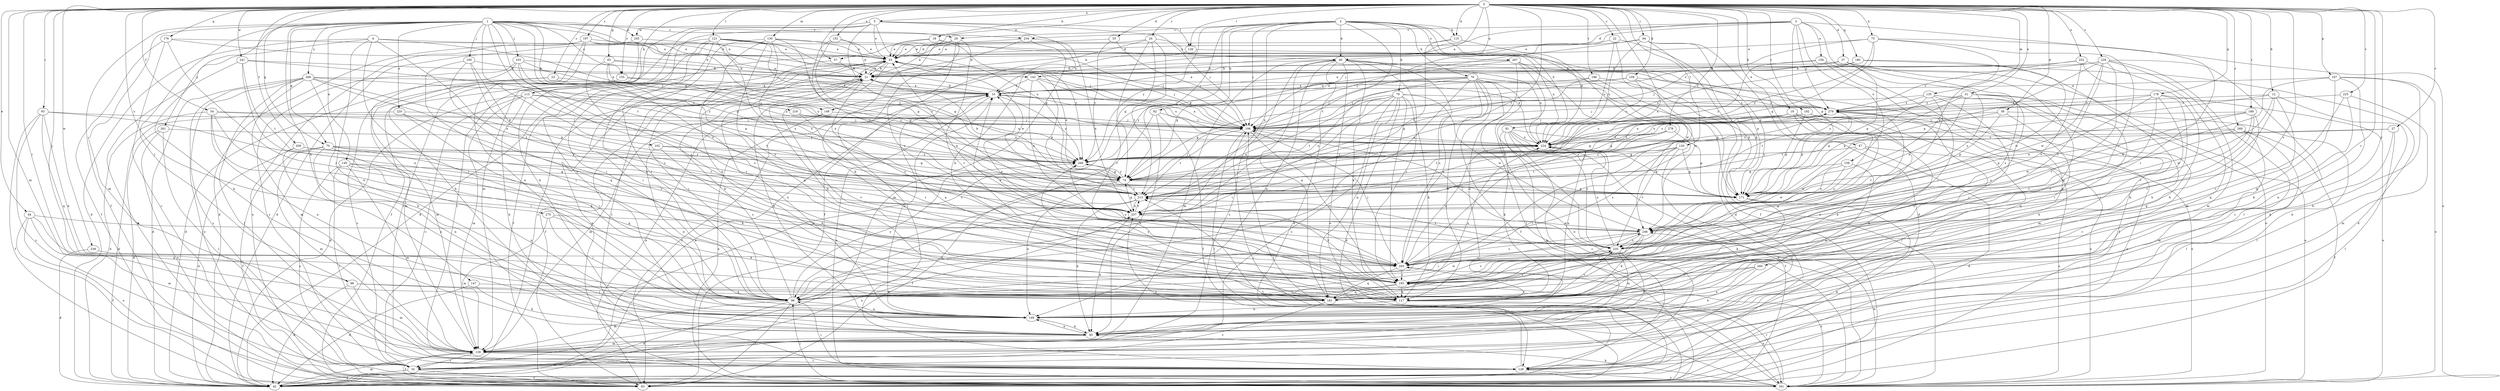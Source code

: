 strict digraph  {
0;
1;
2;
3;
4;
5;
10;
12;
18;
19;
21;
22;
23;
24;
27;
29;
32;
33;
37;
39;
40;
42;
44;
47;
51;
53;
54;
57;
63;
65;
70;
74;
75;
76;
79;
81;
82;
85;
93;
94;
96;
98;
100;
102;
103;
106;
109;
113;
115;
117;
120;
121;
126;
128;
130;
135;
139;
143;
145;
147;
148;
149;
152;
155;
158;
159;
161;
167;
171;
176;
178;
180;
181;
182;
186;
189;
193;
197;
203;
209;
213;
216;
220;
224;
225;
228;
234;
235;
238;
241;
245;
246;
252;
257;
260;
261;
266;
267;
268;
269;
275;
278;
279;
0 -> 5  [label=a];
0 -> 10  [label=a];
0 -> 12  [label=b];
0 -> 18  [label=b];
0 -> 19  [label=b];
0 -> 22  [label=c];
0 -> 23  [label=c];
0 -> 24  [label=c];
0 -> 27  [label=c];
0 -> 33  [label=d];
0 -> 37  [label=d];
0 -> 39  [label=d];
0 -> 44  [label=e];
0 -> 47  [label=e];
0 -> 51  [label=e];
0 -> 53  [label=e];
0 -> 54  [label=f];
0 -> 57  [label=f];
0 -> 65  [label=g];
0 -> 70  [label=g];
0 -> 75  [label=h];
0 -> 93  [label=i];
0 -> 94  [label=i];
0 -> 96  [label=i];
0 -> 98  [label=j];
0 -> 109  [label=k];
0 -> 113  [label=k];
0 -> 115  [label=k];
0 -> 120  [label=l];
0 -> 121  [label=l];
0 -> 126  [label=l];
0 -> 130  [label=m];
0 -> 135  [label=m];
0 -> 139  [label=m];
0 -> 143  [label=n];
0 -> 152  [label=o];
0 -> 155  [label=o];
0 -> 167  [label=p];
0 -> 176  [label=q];
0 -> 178  [label=q];
0 -> 180  [label=q];
0 -> 182  [label=r];
0 -> 186  [label=r];
0 -> 189  [label=r];
0 -> 193  [label=r];
0 -> 197  [label=s];
0 -> 203  [label=s];
0 -> 209  [label=t];
0 -> 213  [label=t];
0 -> 225  [label=v];
0 -> 228  [label=v];
0 -> 238  [label=w];
0 -> 241  [label=w];
0 -> 252  [label=x];
0 -> 257  [label=x];
0 -> 260  [label=y];
0 -> 269  [label=z];
0 -> 275  [label=z];
0 -> 278  [label=z];
1 -> 21  [label=b];
1 -> 29  [label=c];
1 -> 63  [label=f];
1 -> 70  [label=g];
1 -> 98  [label=j];
1 -> 100  [label=j];
1 -> 102  [label=j];
1 -> 103  [label=j];
1 -> 139  [label=m];
1 -> 143  [label=n];
1 -> 145  [label=n];
1 -> 147  [label=n];
1 -> 155  [label=o];
1 -> 171  [label=p];
1 -> 193  [label=r];
1 -> 213  [label=t];
1 -> 216  [label=u];
1 -> 220  [label=u];
1 -> 234  [label=v];
1 -> 245  [label=w];
1 -> 261  [label=y];
1 -> 266  [label=y];
2 -> 29  [label=c];
2 -> 32  [label=c];
2 -> 40  [label=d];
2 -> 74  [label=g];
2 -> 76  [label=h];
2 -> 79  [label=h];
2 -> 81  [label=h];
2 -> 82  [label=h];
2 -> 106  [label=j];
2 -> 115  [label=k];
2 -> 213  [label=t];
2 -> 224  [label=u];
2 -> 257  [label=x];
2 -> 267  [label=y];
2 -> 268  [label=y];
3 -> 40  [label=d];
3 -> 106  [label=j];
3 -> 148  [label=n];
3 -> 158  [label=o];
3 -> 159  [label=o];
3 -> 161  [label=o];
3 -> 171  [label=p];
3 -> 203  [label=s];
3 -> 234  [label=v];
3 -> 279  [label=z];
4 -> 40  [label=d];
4 -> 42  [label=d];
4 -> 85  [label=h];
4 -> 96  [label=i];
4 -> 148  [label=n];
4 -> 149  [label=n];
4 -> 257  [label=x];
5 -> 53  [label=e];
5 -> 74  [label=g];
5 -> 85  [label=h];
5 -> 106  [label=j];
5 -> 117  [label=k];
5 -> 126  [label=l];
5 -> 139  [label=m];
5 -> 149  [label=n];
5 -> 213  [label=t];
5 -> 245  [label=w];
10 -> 21  [label=b];
10 -> 63  [label=f];
10 -> 161  [label=o];
10 -> 268  [label=y];
10 -> 279  [label=z];
12 -> 85  [label=h];
12 -> 181  [label=q];
12 -> 193  [label=r];
12 -> 213  [label=t];
12 -> 246  [label=w];
12 -> 279  [label=z];
18 -> 42  [label=d];
18 -> 53  [label=e];
18 -> 268  [label=y];
18 -> 279  [label=z];
19 -> 74  [label=g];
19 -> 85  [label=h];
19 -> 106  [label=j];
19 -> 161  [label=o];
19 -> 181  [label=q];
19 -> 203  [label=s];
19 -> 224  [label=u];
21 -> 10  [label=a];
21 -> 53  [label=e];
21 -> 63  [label=f];
21 -> 85  [label=h];
21 -> 96  [label=i];
21 -> 149  [label=n];
21 -> 203  [label=s];
22 -> 42  [label=d];
22 -> 53  [label=e];
22 -> 161  [label=o];
22 -> 224  [label=u];
23 -> 10  [label=a];
23 -> 42  [label=d];
23 -> 139  [label=m];
23 -> 224  [label=u];
24 -> 53  [label=e];
24 -> 63  [label=f];
24 -> 74  [label=g];
24 -> 193  [label=r];
24 -> 213  [label=t];
24 -> 224  [label=u];
27 -> 74  [label=g];
27 -> 117  [label=k];
27 -> 128  [label=l];
27 -> 224  [label=u];
29 -> 21  [label=b];
29 -> 53  [label=e];
29 -> 117  [label=k];
29 -> 128  [label=l];
29 -> 193  [label=r];
29 -> 235  [label=v];
32 -> 42  [label=d];
32 -> 63  [label=f];
33 -> 53  [label=e];
33 -> 106  [label=j];
33 -> 268  [label=y];
37 -> 21  [label=b];
37 -> 85  [label=h];
37 -> 106  [label=j];
37 -> 171  [label=p];
37 -> 181  [label=q];
37 -> 203  [label=s];
39 -> 106  [label=j];
39 -> 128  [label=l];
39 -> 171  [label=p];
39 -> 181  [label=q];
39 -> 224  [label=u];
40 -> 21  [label=b];
40 -> 32  [label=c];
40 -> 42  [label=d];
40 -> 117  [label=k];
40 -> 139  [label=m];
40 -> 149  [label=n];
40 -> 161  [label=o];
40 -> 181  [label=q];
40 -> 193  [label=r];
40 -> 203  [label=s];
40 -> 224  [label=u];
40 -> 279  [label=z];
42 -> 10  [label=a];
42 -> 139  [label=m];
42 -> 257  [label=x];
42 -> 279  [label=z];
44 -> 63  [label=f];
44 -> 139  [label=m];
44 -> 161  [label=o];
44 -> 181  [label=q];
44 -> 246  [label=w];
47 -> 42  [label=d];
47 -> 161  [label=o];
47 -> 246  [label=w];
47 -> 268  [label=y];
51 -> 85  [label=h];
51 -> 161  [label=o];
51 -> 171  [label=p];
51 -> 203  [label=s];
51 -> 257  [label=x];
51 -> 268  [label=y];
51 -> 279  [label=z];
53 -> 21  [label=b];
53 -> 32  [label=c];
53 -> 63  [label=f];
53 -> 106  [label=j];
53 -> 128  [label=l];
53 -> 181  [label=q];
53 -> 193  [label=r];
54 -> 42  [label=d];
54 -> 96  [label=i];
54 -> 106  [label=j];
54 -> 117  [label=k];
54 -> 149  [label=n];
54 -> 268  [label=y];
57 -> 21  [label=b];
57 -> 96  [label=i];
63 -> 10  [label=a];
63 -> 106  [label=j];
65 -> 10  [label=a];
65 -> 21  [label=b];
65 -> 193  [label=r];
65 -> 257  [label=x];
65 -> 268  [label=y];
70 -> 63  [label=f];
70 -> 117  [label=k];
70 -> 139  [label=m];
70 -> 149  [label=n];
70 -> 181  [label=q];
70 -> 235  [label=v];
70 -> 268  [label=y];
74 -> 21  [label=b];
74 -> 53  [label=e];
74 -> 63  [label=f];
74 -> 106  [label=j];
74 -> 149  [label=n];
74 -> 171  [label=p];
74 -> 213  [label=t];
74 -> 268  [label=y];
75 -> 53  [label=e];
75 -> 74  [label=g];
75 -> 106  [label=j];
75 -> 171  [label=p];
75 -> 193  [label=r];
75 -> 235  [label=v];
75 -> 268  [label=y];
76 -> 10  [label=a];
76 -> 63  [label=f];
76 -> 96  [label=i];
76 -> 106  [label=j];
76 -> 117  [label=k];
76 -> 128  [label=l];
76 -> 161  [label=o];
76 -> 171  [label=p];
76 -> 203  [label=s];
76 -> 257  [label=x];
76 -> 268  [label=y];
79 -> 32  [label=c];
79 -> 42  [label=d];
79 -> 74  [label=g];
79 -> 96  [label=i];
79 -> 117  [label=k];
79 -> 181  [label=q];
79 -> 193  [label=r];
79 -> 213  [label=t];
79 -> 246  [label=w];
79 -> 257  [label=x];
79 -> 279  [label=z];
81 -> 32  [label=c];
81 -> 117  [label=k];
81 -> 139  [label=m];
81 -> 161  [label=o];
81 -> 171  [label=p];
81 -> 224  [label=u];
81 -> 235  [label=v];
82 -> 63  [label=f];
82 -> 85  [label=h];
82 -> 96  [label=i];
82 -> 106  [label=j];
85 -> 139  [label=m];
85 -> 149  [label=n];
93 -> 32  [label=c];
93 -> 63  [label=f];
93 -> 106  [label=j];
93 -> 117  [label=k];
93 -> 181  [label=q];
93 -> 257  [label=x];
94 -> 42  [label=d];
94 -> 53  [label=e];
94 -> 63  [label=f];
94 -> 106  [label=j];
94 -> 171  [label=p];
94 -> 224  [label=u];
96 -> 21  [label=b];
96 -> 42  [label=d];
96 -> 63  [label=f];
96 -> 139  [label=m];
96 -> 149  [label=n];
96 -> 246  [label=w];
96 -> 268  [label=y];
98 -> 42  [label=d];
98 -> 96  [label=i];
98 -> 139  [label=m];
98 -> 181  [label=q];
100 -> 21  [label=b];
100 -> 74  [label=g];
100 -> 96  [label=i];
100 -> 181  [label=q];
100 -> 203  [label=s];
102 -> 74  [label=g];
102 -> 117  [label=k];
102 -> 149  [label=n];
102 -> 268  [label=y];
103 -> 21  [label=b];
103 -> 32  [label=c];
103 -> 139  [label=m];
103 -> 171  [label=p];
103 -> 203  [label=s];
103 -> 279  [label=z];
106 -> 10  [label=a];
106 -> 128  [label=l];
106 -> 193  [label=r];
106 -> 213  [label=t];
106 -> 224  [label=u];
109 -> 10  [label=a];
109 -> 63  [label=f];
109 -> 106  [label=j];
109 -> 171  [label=p];
109 -> 224  [label=u];
113 -> 32  [label=c];
113 -> 42  [label=d];
113 -> 85  [label=h];
113 -> 139  [label=m];
113 -> 213  [label=t];
113 -> 268  [label=y];
113 -> 279  [label=z];
115 -> 203  [label=s];
115 -> 213  [label=t];
115 -> 57  [label=k];
117 -> 10  [label=a];
117 -> 149  [label=n];
117 -> 161  [label=o];
117 -> 224  [label=u];
117 -> 235  [label=v];
117 -> 268  [label=y];
117 -> 279  [label=z];
120 -> 96  [label=i];
120 -> 128  [label=l];
120 -> 171  [label=p];
120 -> 213  [label=t];
120 -> 235  [label=v];
120 -> 268  [label=y];
121 -> 53  [label=e];
121 -> 63  [label=f];
121 -> 74  [label=g];
121 -> 96  [label=i];
121 -> 106  [label=j];
121 -> 128  [label=l];
121 -> 181  [label=q];
121 -> 224  [label=u];
121 -> 257  [label=x];
126 -> 21  [label=b];
126 -> 246  [label=w];
128 -> 96  [label=i];
128 -> 161  [label=o];
128 -> 257  [label=x];
130 -> 53  [label=e];
130 -> 96  [label=i];
130 -> 106  [label=j];
130 -> 181  [label=q];
130 -> 203  [label=s];
130 -> 213  [label=t];
130 -> 257  [label=x];
135 -> 32  [label=c];
135 -> 96  [label=i];
135 -> 106  [label=j];
135 -> 139  [label=m];
135 -> 171  [label=p];
135 -> 235  [label=v];
135 -> 279  [label=z];
139 -> 32  [label=c];
139 -> 63  [label=f];
139 -> 128  [label=l];
143 -> 10  [label=a];
143 -> 106  [label=j];
143 -> 171  [label=p];
143 -> 224  [label=u];
143 -> 257  [label=x];
145 -> 32  [label=c];
145 -> 74  [label=g];
145 -> 128  [label=l];
145 -> 139  [label=m];
145 -> 149  [label=n];
145 -> 203  [label=s];
147 -> 42  [label=d];
147 -> 85  [label=h];
147 -> 117  [label=k];
148 -> 106  [label=j];
148 -> 139  [label=m];
148 -> 161  [label=o];
149 -> 10  [label=a];
149 -> 85  [label=h];
149 -> 203  [label=s];
152 -> 21  [label=b];
152 -> 53  [label=e];
152 -> 74  [label=g];
152 -> 171  [label=p];
155 -> 10  [label=a];
155 -> 32  [label=c];
155 -> 268  [label=y];
158 -> 74  [label=g];
158 -> 149  [label=n];
158 -> 246  [label=w];
158 -> 257  [label=x];
159 -> 21  [label=b];
159 -> 96  [label=i];
159 -> 149  [label=n];
159 -> 161  [label=o];
159 -> 268  [label=y];
161 -> 53  [label=e];
161 -> 85  [label=h];
161 -> 96  [label=i];
161 -> 106  [label=j];
161 -> 193  [label=r];
161 -> 203  [label=s];
161 -> 213  [label=t];
161 -> 246  [label=w];
167 -> 10  [label=a];
167 -> 85  [label=h];
167 -> 149  [label=n];
167 -> 161  [label=o];
167 -> 181  [label=q];
167 -> 246  [label=w];
171 -> 42  [label=d];
171 -> 117  [label=k];
176 -> 21  [label=b];
176 -> 32  [label=c];
176 -> 53  [label=e];
176 -> 63  [label=f];
176 -> 193  [label=r];
178 -> 96  [label=i];
178 -> 117  [label=k];
178 -> 161  [label=o];
178 -> 193  [label=r];
178 -> 257  [label=x];
178 -> 268  [label=y];
178 -> 279  [label=z];
180 -> 10  [label=a];
180 -> 21  [label=b];
180 -> 42  [label=d];
180 -> 224  [label=u];
180 -> 246  [label=w];
181 -> 21  [label=b];
181 -> 32  [label=c];
181 -> 224  [label=u];
181 -> 235  [label=v];
182 -> 74  [label=g];
182 -> 106  [label=j];
182 -> 128  [label=l];
182 -> 149  [label=n];
182 -> 161  [label=o];
182 -> 171  [label=p];
186 -> 10  [label=a];
186 -> 74  [label=g];
186 -> 96  [label=i];
186 -> 171  [label=p];
189 -> 106  [label=j];
189 -> 181  [label=q];
189 -> 193  [label=r];
189 -> 213  [label=t];
189 -> 235  [label=v];
189 -> 246  [label=w];
193 -> 96  [label=i];
193 -> 117  [label=k];
193 -> 181  [label=q];
193 -> 213  [label=t];
193 -> 235  [label=v];
197 -> 10  [label=a];
197 -> 42  [label=d];
197 -> 53  [label=e];
197 -> 85  [label=h];
197 -> 149  [label=n];
197 -> 161  [label=o];
197 -> 268  [label=y];
203 -> 10  [label=a];
203 -> 106  [label=j];
203 -> 181  [label=q];
203 -> 193  [label=r];
203 -> 224  [label=u];
209 -> 42  [label=d];
209 -> 149  [label=n];
209 -> 213  [label=t];
209 -> 268  [label=y];
213 -> 53  [label=e];
213 -> 85  [label=h];
213 -> 96  [label=i];
213 -> 257  [label=x];
213 -> 279  [label=z];
216 -> 106  [label=j];
216 -> 193  [label=r];
216 -> 224  [label=u];
220 -> 42  [label=d];
220 -> 96  [label=i];
220 -> 106  [label=j];
220 -> 203  [label=s];
224 -> 53  [label=e];
224 -> 63  [label=f];
224 -> 171  [label=p];
224 -> 268  [label=y];
225 -> 117  [label=k];
225 -> 139  [label=m];
225 -> 193  [label=r];
225 -> 279  [label=z];
228 -> 10  [label=a];
228 -> 21  [label=b];
228 -> 32  [label=c];
228 -> 128  [label=l];
228 -> 139  [label=m];
228 -> 171  [label=p];
228 -> 193  [label=r];
228 -> 235  [label=v];
228 -> 246  [label=w];
234 -> 21  [label=b];
234 -> 53  [label=e];
234 -> 139  [label=m];
234 -> 257  [label=x];
235 -> 10  [label=a];
235 -> 85  [label=h];
235 -> 106  [label=j];
235 -> 149  [label=n];
235 -> 203  [label=s];
235 -> 213  [label=t];
235 -> 224  [label=u];
238 -> 42  [label=d];
238 -> 203  [label=s];
241 -> 21  [label=b];
241 -> 96  [label=i];
241 -> 161  [label=o];
241 -> 213  [label=t];
241 -> 268  [label=y];
245 -> 42  [label=d];
245 -> 53  [label=e];
245 -> 128  [label=l];
246 -> 53  [label=e];
246 -> 96  [label=i];
246 -> 117  [label=k];
246 -> 193  [label=r];
246 -> 203  [label=s];
246 -> 235  [label=v];
252 -> 21  [label=b];
252 -> 85  [label=h];
252 -> 139  [label=m];
252 -> 235  [label=v];
252 -> 279  [label=z];
257 -> 74  [label=g];
257 -> 85  [label=h];
257 -> 213  [label=t];
257 -> 246  [label=w];
260 -> 85  [label=h];
260 -> 96  [label=i];
260 -> 149  [label=n];
260 -> 193  [label=r];
261 -> 42  [label=d];
261 -> 128  [label=l];
261 -> 161  [label=o];
261 -> 224  [label=u];
266 -> 10  [label=a];
266 -> 32  [label=c];
266 -> 42  [label=d];
266 -> 85  [label=h];
266 -> 106  [label=j];
266 -> 128  [label=l];
266 -> 139  [label=m];
266 -> 161  [label=o];
266 -> 171  [label=p];
266 -> 213  [label=t];
267 -> 21  [label=b];
267 -> 74  [label=g];
267 -> 149  [label=n];
267 -> 171  [label=p];
267 -> 235  [label=v];
267 -> 246  [label=w];
268 -> 74  [label=g];
268 -> 203  [label=s];
268 -> 279  [label=z];
269 -> 63  [label=f];
269 -> 128  [label=l];
269 -> 139  [label=m];
269 -> 171  [label=p];
269 -> 224  [label=u];
269 -> 235  [label=v];
275 -> 96  [label=i];
275 -> 117  [label=k];
275 -> 139  [label=m];
275 -> 246  [label=w];
278 -> 203  [label=s];
278 -> 213  [label=t];
278 -> 224  [label=u];
278 -> 257  [label=x];
279 -> 106  [label=j];
279 -> 171  [label=p];
279 -> 224  [label=u];
279 -> 235  [label=v];
}
